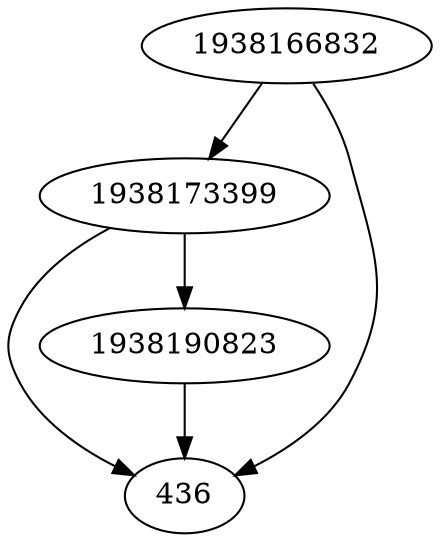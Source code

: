 strict digraph  {
1938166832;
1938173399;
436;
1938190823;
1938166832 -> 436;
1938166832 -> 1938173399;
1938173399 -> 436;
1938173399 -> 1938190823;
1938190823 -> 436;
}
